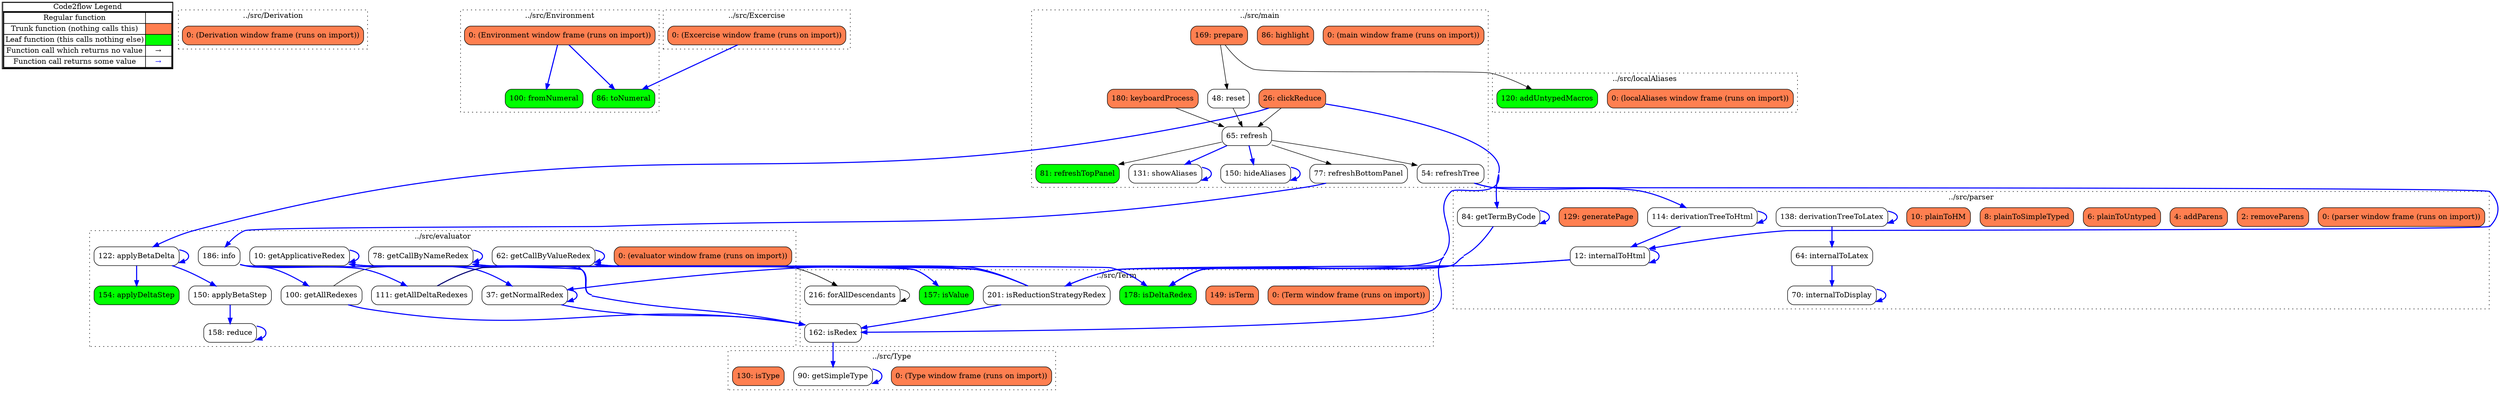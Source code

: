 digraph G {
concentrate = true;
			subgraph legend{
			rank = min;
			label = "legend";
			Legend [shape=none, margin=0, label = <
				<table cellspacing="0" cellpadding="0" border="1"><tr><td>Code2flow Legend</td></tr><tr><td>
				<table cellspacing="0">
				<tr><td>Regular function</td><td width="50px"></td></tr>
				<tr><td>Trunk function (nothing calls this)</td><td bgcolor='coral'></td></tr>
				<tr><td>Leaf function (this calls nothing else)</td><td bgcolor='green'></td></tr>
				<tr><td>Function call which returns no value</td><td>&#8594;</td></tr>
				<tr><td>Function call returns some value</td><td><font color='blue'>&#8594;</font></td></tr>
				</table></td></tr></table>
				>];}node2 [splines=ortho shape = "rect" style = "rounded,filled" fillcolor = "coral" label = "0: (Derivation window frame (runs on import))" ];
node8 [splines=ortho shape = "rect" style = "rounded,filled" fillcolor = "coral" label = "0: (Environment window frame (runs on import))" ];
node5 [splines=ortho shape = "rect" style = "rounded,filled" fillcolor = "green" label = "86: toNumeral" ];
node7 [splines=ortho shape = "rect" style = "rounded,filled" fillcolor = "green" label = "100: fromNumeral" ];
node15 [splines=ortho shape = "rect" style = "rounded,filled" fillcolor = "coral" label = "0: (Type window frame (runs on import))" ];
node12 [splines=ortho shape = "rect" style = "rounded" label = "90: getSimpleType" ];
node14 [splines=ortho shape = "rect" style = "rounded,filled" fillcolor = "coral" label = "130: isType" ];
node42 [splines=ortho shape = "rect" style = "rounded,filled" fillcolor = "coral" label = "0: (main window frame (runs on import))" ];
node21 [splines=ortho shape = "rect" style = "rounded,filled" fillcolor = "coral" label = "26: clickReduce" ];
node23 [splines=ortho shape = "rect" style = "rounded" label = "48: reset" ];
node25 [splines=ortho shape = "rect" style = "rounded" label = "54: refreshTree" ];
node27 [splines=ortho shape = "rect" style = "rounded" label = "65: refresh" ];
node29 [splines=ortho shape = "rect" style = "rounded" label = "77: refreshBottomPanel" ];
node31 [splines=ortho shape = "rect" style = "rounded,filled" fillcolor = "green" label = "81: refreshTopPanel" ];
node33 [splines=ortho shape = "rect" style = "rounded,filled" fillcolor = "coral" label = "86: highlight" ];
node35 [splines=ortho shape = "rect" style = "rounded" label = "131: showAliases" ];
node37 [splines=ortho shape = "rect" style = "rounded" label = "150: hideAliases" ];
node39 [splines=ortho shape = "rect" style = "rounded,filled" fillcolor = "coral" label = "169: prepare" ];
node41 [splines=ortho shape = "rect" style = "rounded,filled" fillcolor = "coral" label = "180: keyboardProcess" ];
node67 [splines=ortho shape = "rect" style = "rounded,filled" fillcolor = "coral" label = "0: (evaluator window frame (runs on import))" ];
node46 [splines=ortho shape = "rect" style = "rounded" label = "10: getApplicativeRedex" ];
node48 [splines=ortho shape = "rect" style = "rounded" label = "37: getNormalRedex" ];
node50 [splines=ortho shape = "rect" style = "rounded" label = "62: getCallByValueRedex" ];
node52 [splines=ortho shape = "rect" style = "rounded" label = "78: getCallByNameRedex" ];
node54 [splines=ortho shape = "rect" style = "rounded" label = "100: getAllRedexes" ];
node56 [splines=ortho shape = "rect" style = "rounded" label = "111: getAllDeltaRedexes" ];
node58 [splines=ortho shape = "rect" style = "rounded" label = "122: applyBetaDelta" ];
node60 [splines=ortho shape = "rect" style = "rounded" label = "150: applyBetaStep" ];
node62 [splines=ortho shape = "rect" style = "rounded,filled" fillcolor = "green" label = "154: applyDeltaStep" ];
node64 [splines=ortho shape = "rect" style = "rounded" label = "158: reduce" ];
node66 [splines=ortho shape = "rect" style = "rounded" label = "186: info" ];
node71 [splines=ortho shape = "rect" style = "rounded,filled" fillcolor = "coral" label = "0: (localAliases window frame (runs on import))" ];
node70 [splines=ortho shape = "rect" style = "rounded,filled" fillcolor = "green" label = "120: addUntypedMacros" ];
node85 [splines=ortho shape = "rect" style = "rounded,filled" fillcolor = "coral" label = "0: (Term window frame (runs on import))" ];
node74 [splines=ortho shape = "rect" style = "rounded,filled" fillcolor = "coral" label = "149: isTerm" ];
node76 [splines=ortho shape = "rect" style = "rounded,filled" fillcolor = "green" label = "157: isValue" ];
node78 [splines=ortho shape = "rect" style = "rounded" label = "162: isRedex" ];
node80 [splines=ortho shape = "rect" style = "rounded,filled" fillcolor = "green" label = "178: isDeltaRedex" ];
node82 [splines=ortho shape = "rect" style = "rounded" label = "201: isReductionStrategyRedex" ];
node84 [splines=ortho shape = "rect" style = "rounded" label = "216: forAllDescendants" ];
node111 [splines=ortho shape = "rect" style = "rounded,filled" fillcolor = "coral" label = "0: (parser window frame (runs on import))" ];
node88 [splines=ortho shape = "rect" style = "rounded,filled" fillcolor = "coral" label = "2: removeParens" ];
node90 [splines=ortho shape = "rect" style = "rounded,filled" fillcolor = "coral" label = "4: addParens" ];
node92 [splines=ortho shape = "rect" style = "rounded,filled" fillcolor = "coral" label = "6: plainToUntyped" ];
node94 [splines=ortho shape = "rect" style = "rounded,filled" fillcolor = "coral" label = "8: plainToSimpleTyped" ];
node96 [splines=ortho shape = "rect" style = "rounded,filled" fillcolor = "coral" label = "10: plainToHM" ];
node98 [splines=ortho shape = "rect" style = "rounded" label = "12: internalToHtml" ];
node100 [splines=ortho shape = "rect" style = "rounded" label = "64: internalToLatex" ];
node102 [splines=ortho shape = "rect" style = "rounded" label = "70: internalToDisplay" ];
node104 [splines=ortho shape = "rect" style = "rounded" label = "84: getTermByCode" ];
node106 [splines=ortho shape = "rect" style = "rounded" label = "114: derivationTreeToHtml" ];
node108 [splines=ortho shape = "rect" style = "rounded,filled" fillcolor = "coral" label = "129: generatePage" ];
node110 [splines=ortho shape = "rect" style = "rounded" label = "138: derivationTreeToLatex" ];
node113 [splines=ortho shape = "rect" style = "rounded,filled" fillcolor = "coral" label = "0: (Excercise window frame (runs on import))" ];
node8 -> node5 [color="blue" penwidth="2"];
node8 -> node7 [color="blue" penwidth="2"];
node12 -> node12 [color="blue" penwidth="2"];
node21 -> node27;
node21 -> node58 [color="blue" penwidth="2"];
node21 -> node78 [color="blue" penwidth="2"];
node21 -> node80 [color="blue" penwidth="2"];
node21 -> node104 [color="blue" penwidth="2"];
node23 -> node27;
node25 -> node98 [color="blue" penwidth="2"];
node25 -> node106 [color="blue" penwidth="2"];
node27 -> node25;
node27 -> node29;
node27 -> node31;
node27 -> node35 [color="blue" penwidth="2"];
node27 -> node37 [color="blue" penwidth="2"];
node29 -> node66 [color="blue" penwidth="2"];
node35 -> node35 [color="blue" penwidth="2"];
node37 -> node37 [color="blue" penwidth="2"];
node39 -> node23;
node39 -> node70;
node41 -> node27;
node46 -> node46 [color="blue" penwidth="2"];
node46 -> node48 [color="blue" penwidth="2"];
node46 -> node78 [color="blue" penwidth="2"];
node48 -> node48 [color="blue" penwidth="2"];
node48 -> node78 [color="blue" penwidth="2"];
node50 -> node50 [color="blue" penwidth="2"];
node50 -> node76 [color="blue" penwidth="2"];
node50 -> node78 [color="blue" penwidth="2"];
node52 -> node52 [color="blue" penwidth="2"];
node52 -> node78 [color="blue" penwidth="2"];
node54 -> node78 [color="blue" penwidth="2"];
node54 -> node84;
node56 -> node80 [color="blue" penwidth="2"];
node56 -> node84;
node58 -> node58 [color="blue" penwidth="2"];
node58 -> node60 [color="blue" penwidth="2"];
node58 -> node62 [color="blue" penwidth="2"];
node60 -> node64 [color="blue" penwidth="2"];
node64 -> node64 [color="blue" penwidth="2"];
node66 -> node54 [color="blue" penwidth="2"];
node66 -> node56 [color="blue" penwidth="2"];
node66 -> node76 [color="blue" penwidth="2"];
node78 -> node12 [color="blue" penwidth="2"];
node82 -> node46 [color="blue" penwidth="2"];
node82 -> node48 [color="blue" penwidth="2"];
node82 -> node50 [color="blue" penwidth="2"];
node82 -> node52 [color="blue" penwidth="2"];
node82 -> node78 [color="blue" penwidth="2"];
node84 -> node84;
node98 -> node80 [color="blue" penwidth="2"];
node98 -> node82 [color="blue" penwidth="2"];
node98 -> node98 [color="blue" penwidth="2"];
node100 -> node102 [color="blue" penwidth="2"];
node102 -> node102 [color="blue" penwidth="2"];
node104 -> node80 [color="blue" penwidth="2"];
node104 -> node82 [color="blue" penwidth="2"];
node104 -> node104 [color="blue" penwidth="2"];
node106 -> node98 [color="blue" penwidth="2"];
node106 -> node106 [color="blue" penwidth="2"];
node110 -> node100 [color="blue" penwidth="2"];
node110 -> node110 [color="blue" penwidth="2"];
node113 -> node5 [color="blue" penwidth="2"];
subgraph clustersrcDerivation0{
node2 ;
label="../src/Derivation";
style=filled;
color=black;
graph[style=dotted];
};
subgraph clustersrcEnvironment3{
node8 node5 node7 node5 node7 ;
label="../src/Environment";
style=filled;
color=black;
graph[style=dotted];
};
subgraph clustersrcType9{
node15 node12 node14 node12 node14 ;
label="../src/Type";
style=filled;
color=black;
graph[style=dotted];
};
subgraph clustersrcmain16{
node42 node21 node23 node25 node27 node29 node31 node33 node35 node37 node39 node41 node21 node23 node25 node27 node29 node31 node33 node35 node37 node39 node41 ;
label="../src/main";
style=filled;
color=black;
graph[style=dotted];
};
subgraph clustersrcevaluator43{
node67 node46 node48 node50 node52 node54 node56 node58 node60 node62 node64 node66 node46 node48 node50 node52 node54 node56 node58 node60 node62 node64 node66 ;
label="../src/evaluator";
style=filled;
color=black;
graph[style=dotted];
};
subgraph clustersrclocalAliases68{
node71 node70 node70 ;
label="../src/localAliases";
style=filled;
color=black;
graph[style=dotted];
};
subgraph clustersrcTerm72{
node85 node74 node76 node78 node80 node82 node84 node74 node76 node78 node80 node82 node84 ;
label="../src/Term";
style=filled;
color=black;
graph[style=dotted];
};
subgraph clustersrcparser86{
node111 node88 node90 node92 node94 node96 node98 node100 node102 node104 node106 node108 node110 node88 node90 node92 node94 node96 node98 node100 node102 node104 node106 node108 node110 ;
label="../src/parser";
style=filled;
color=black;
graph[style=dotted];
};
subgraph clustersrcExcercise112{
node113 ;
label="../src/Excercise";
style=filled;
color=black;
graph[style=dotted];
};
}